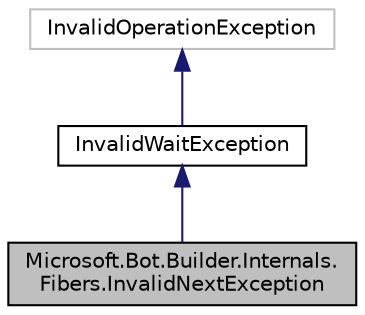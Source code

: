 digraph "Microsoft.Bot.Builder.Internals.Fibers.InvalidNextException"
{
  edge [fontname="Helvetica",fontsize="10",labelfontname="Helvetica",labelfontsize="10"];
  node [fontname="Helvetica",fontsize="10",shape=record];
  Node1 [label="Microsoft.Bot.Builder.Internals.\lFibers.InvalidNextException",height=0.2,width=0.4,color="black", fillcolor="grey75", style="filled", fontcolor="black"];
  Node2 -> Node1 [dir="back",color="midnightblue",fontsize="10",style="solid",fontname="Helvetica"];
  Node2 [label="InvalidWaitException",height=0.2,width=0.4,color="black", fillcolor="white", style="filled",URL="$d4/daa/class_microsoft_1_1_bot_1_1_builder_1_1_internals_1_1_fibers_1_1_invalid_wait_exception.html"];
  Node3 -> Node2 [dir="back",color="midnightblue",fontsize="10",style="solid",fontname="Helvetica"];
  Node3 [label="InvalidOperationException",height=0.2,width=0.4,color="grey75", fillcolor="white", style="filled"];
}
